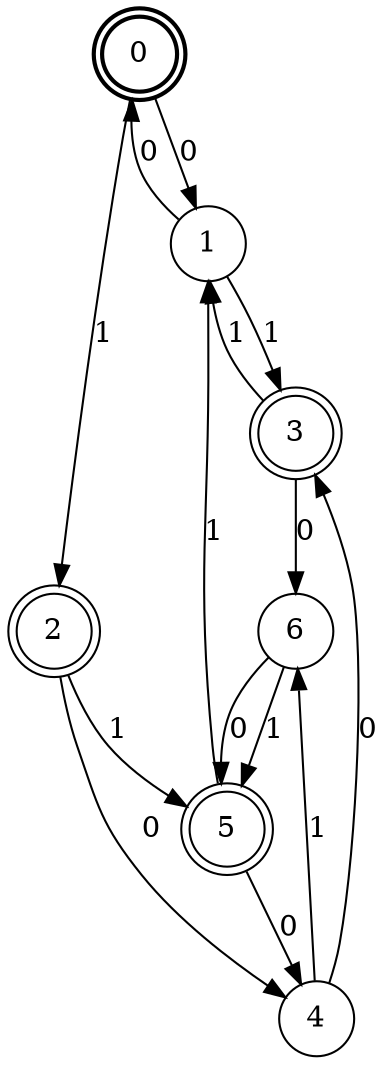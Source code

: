 digraph Automat {
    node [shape = circle];
    0 [style = "bold"];
    0 [peripheries=2]
    0 -> 1 [label = "0"];
    0 -> 2 [label = "1"];
    1 -> 0 [label = "0"];
    1 -> 3 [label = "1"];
    2 [peripheries=2]
    2 -> 4 [label = "0"];
    2 -> 5 [label = "1"];
    3 [peripheries=2]
    3 -> 6 [label = "0"];
    3 -> 1 [label = "1"];
    4 -> 3 [label = "0"];
    4 -> 6 [label = "1"];
    5 [peripheries=2]
    5 -> 4 [label = "0"];
    5 -> 1 [label = "1"];
    6 -> 5 [label = "0"];
    6 -> 5 [label = "1"];
}
